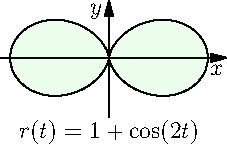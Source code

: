 import graph;
import geometry;
size(4cm);

// real x(real t) { return cos(t); }
// real y(real t) { return sin(t); }
real f(real t) { return 1+cos(2t);}

//path p = graph(x,y,0,2*pi)..cycle;
path p = polargraph(f,0,2*pi)..cycle;
filldraw(p,palegreen+opacity(0.3));

axes("$x$","$y$",above=true,Arrow);
addMargins(5pt,5pt);
label( "$r(t) = 1+\cos(2t)$", (0,-1.5),UnFill);
